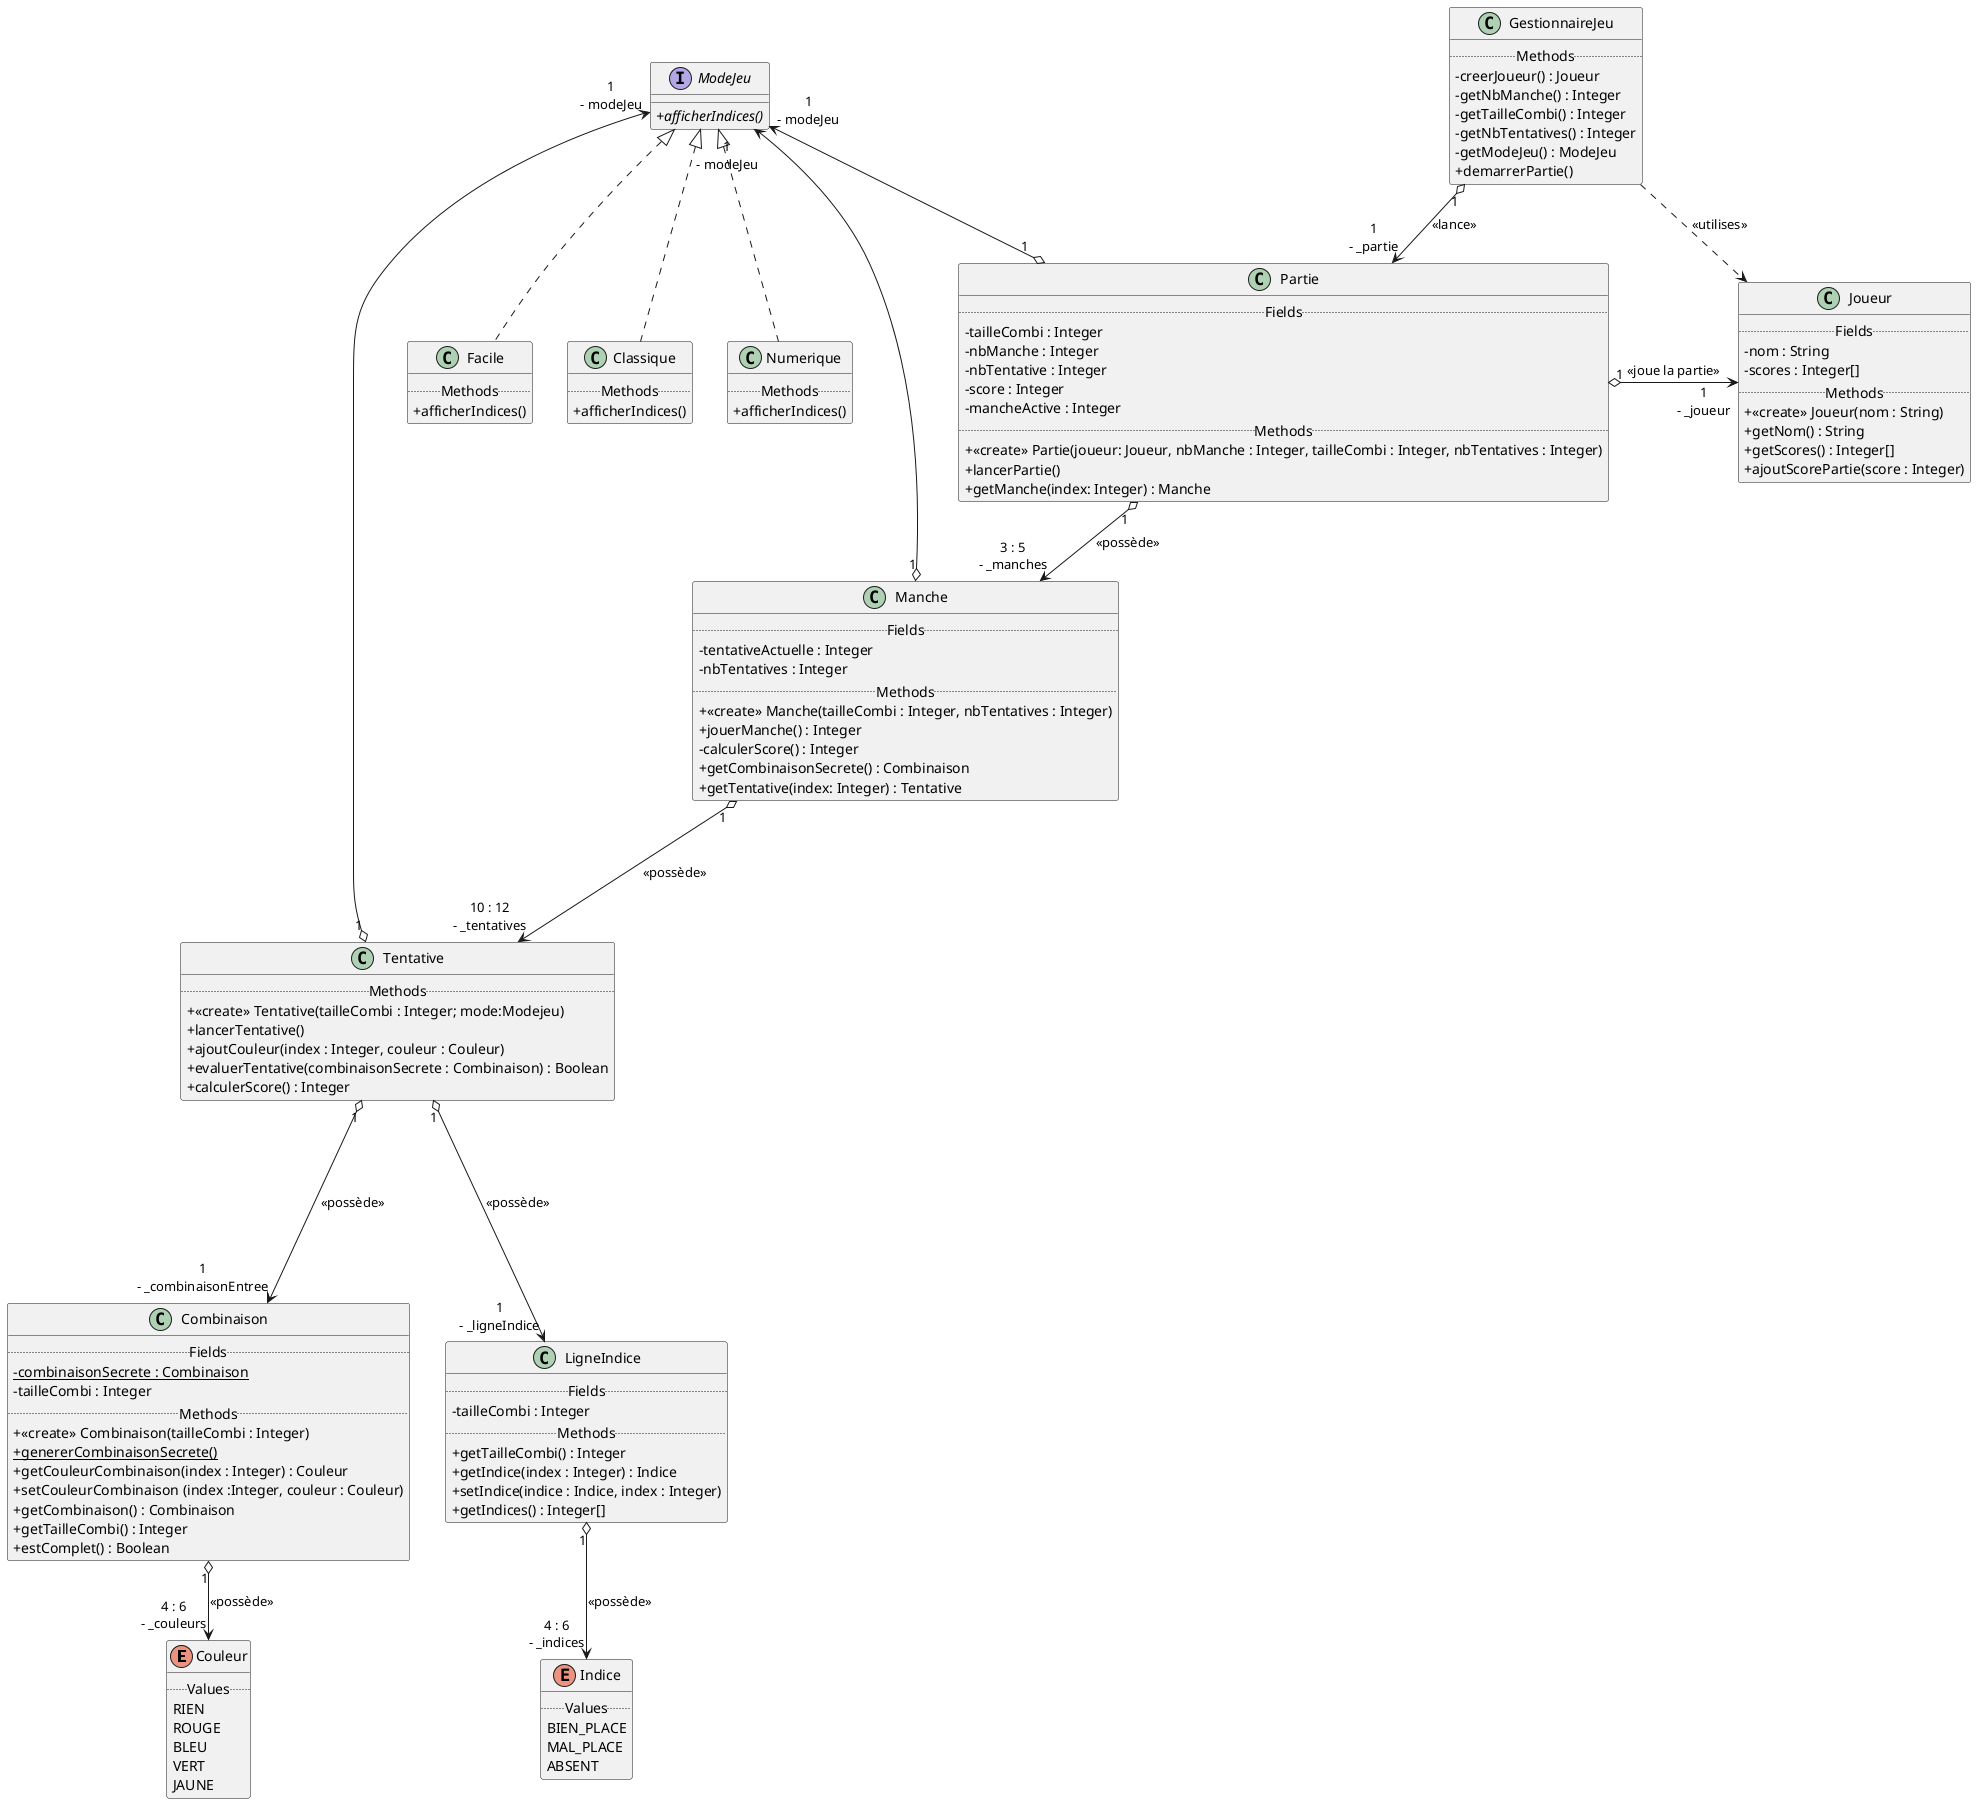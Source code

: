 @startuml
skinparam classAttributeIconSize 0

enum Couleur{
    ..Values..
    RIEN
    ROUGE
    BLEU
    VERT
    JAUNE
}

enum Indice {
    ..Values..
    BIEN_PLACE
    MAL_PLACE
    ABSENT
}

class GestionnaireJeu{
    ..Methods..
    - creerJoueur() : Joueur
    - getNbManche() : Integer
    - getTailleCombi() : Integer
    - getNbTentatives() : Integer
    - getModeJeu() : ModeJeu
    + demarrerPartie()
}

class Joueur{
    ..Fields..
    - nom : String
    - scores : Integer[]
    ..Methods..
    + <<create>> Joueur(nom : String)
    + getNom() : String
    + getScores() : Integer[]
    + ajoutScorePartie(score : Integer)
}

class Partie{
    ..Fields..
    - tailleCombi : Integer
    - nbManche : Integer
    - nbTentative : Integer
    - score : Integer
    - mancheActive : Integer
    ..Methods..
    + <<create>> Partie(joueur: Joueur, nbManche : Integer, tailleCombi : Integer, nbTentatives : Integer)
    + lancerPartie()
    + getManche(index: Integer) : Manche
}

class Manche{
    ..Fields..
    - tentativeActuelle : Integer
    - nbTentatives : Integer
    ..Methods..
    + <<create>> Manche(tailleCombi : Integer, nbTentatives : Integer)
    + jouerManche() : Integer
    - calculerScore() : Integer
    + getCombinaisonSecrete() : Combinaison
    + getTentative(index: Integer) : Tentative
}

class Tentative{
    ..Methods..
    + <<create>> Tentative(tailleCombi : Integer; mode:Modejeu)
    + lancerTentative()
    + ajoutCouleur(index : Integer, couleur : Couleur)
    + evaluerTentative(combinaisonSecrete : Combinaison) : Boolean
    + calculerScore() : Integer
}

class Combinaison{
    ..Fields..
    - combinaisonSecrete : Combinaison {static}
    - tailleCombi : Integer
    ..Methods..
    + <<create>> Combinaison(tailleCombi : Integer)
    + genererCombinaisonSecrete() {static}
    + getCouleurCombinaison(index : Integer) : Couleur
    + setCouleurCombinaison (index :Integer, couleur : Couleur)
    + getCombinaison() : Combinaison
    + getTailleCombi() : Integer
    + estComplet() : Boolean
}

class LigneIndice{
    ..Fields..
    - tailleCombi : Integer
    ..Methods..
    + getTailleCombi() : Integer
    + getIndice(index : Integer) : Indice
    + setIndice(indice : Indice, index : Integer)
    + getIndices() : Integer[]
    '+ finirTentative()
}

interface ModeJeu{
    + afficherIndices() {abstract}
}

class Facile implements ModeJeu{
    ..Methods..
    + afficherIndices()
}

class Classique implements ModeJeu{
    ..Methods..
    + afficherIndices()
}

class Numerique implements ModeJeu{
    ..Methods..
    + afficherIndices()
}

Partie "1" o--> "3 : 5\n- _manches" Manche : <<possède>>
Partie "1" o-> "1\n- _joueur" Joueur : <<joue la partie>>

GestionnaireJeu "1" o--> "1\n- _partie" Partie : <<lance>>
GestionnaireJeu ..> Joueur : <<utilises>>

Manche "1" o---> "10 : 12\n- _tentatives" Tentative : <<possède>>

Tentative "1" o----> "1\n- _ligneIndice" LigneIndice : <<possède>>
Tentative "1" o----> "1\n- _combinaisonEntree" Combinaison : <<possède>>

Combinaison "1" o--> "4 : 6\n- _couleurs" Couleur : <<possède>>

LigneIndice "1" o--> "4 : 6\n- _indices" Indice : <<possède>>

ModeJeu "1\n- modeJeu" <--o "1" Partie
ModeJeu "1\n- modeJeu" <--o "1" Manche
ModeJeu "1\n- modeJeu" <--o "1" Tentative

@enduml